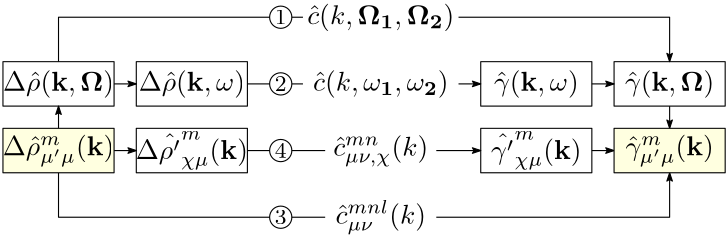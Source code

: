 <?xml version="1.0"?>
<!DOCTYPE ipe SYSTEM "ipe.dtd">
<ipe version="70107" creator="Ipe 7.1.7">
<info created="D:20160226103839" modified="D:20160819155150"/>
<ipestyle name="basic">
<symbol name="arrow/arc(spx)">
<path stroke="sym-stroke" fill="sym-stroke" pen="sym-pen">
0 0 m
-1 0.333 l
-1 -0.333 l
h
</path>
</symbol>
<symbol name="arrow/farc(spx)">
<path stroke="sym-stroke" fill="white" pen="sym-pen">
0 0 m
-1 0.333 l
-1 -0.333 l
h
</path>
</symbol>
<symbol name="arrow/ptarc(spx)">
<path stroke="sym-stroke" fill="sym-stroke" pen="sym-pen">
0 0 m
-1 0.333 l
-0.8 0 l
-1 -0.333 l
h
</path>
</symbol>
<symbol name="arrow/fptarc(spx)">
<path stroke="sym-stroke" fill="white" pen="sym-pen">
0 0 m
-1 0.333 l
-0.8 0 l
-1 -0.333 l
h
</path>
</symbol>
<symbol name="mark/circle(sx)" transformations="translations">
<path fill="sym-stroke">
0.6 0 0 0.6 0 0 e
0.4 0 0 0.4 0 0 e
</path>
</symbol>
<symbol name="mark/disk(sx)" transformations="translations">
<path fill="sym-stroke">
0.6 0 0 0.6 0 0 e
</path>
</symbol>
<symbol name="mark/fdisk(sfx)" transformations="translations">
<group>
<path fill="sym-fill">
0.5 0 0 0.5 0 0 e
</path>
<path fill="sym-stroke" fillrule="eofill">
0.6 0 0 0.6 0 0 e
0.4 0 0 0.4 0 0 e
</path>
</group>
</symbol>
<symbol name="mark/box(sx)" transformations="translations">
<path fill="sym-stroke" fillrule="eofill">
-0.6 -0.6 m
0.6 -0.6 l
0.6 0.6 l
-0.6 0.6 l
h
-0.4 -0.4 m
0.4 -0.4 l
0.4 0.4 l
-0.4 0.4 l
h
</path>
</symbol>
<symbol name="mark/square(sx)" transformations="translations">
<path fill="sym-stroke">
-0.6 -0.6 m
0.6 -0.6 l
0.6 0.6 l
-0.6 0.6 l
h
</path>
</symbol>
<symbol name="mark/fsquare(sfx)" transformations="translations">
<group>
<path fill="sym-fill">
-0.5 -0.5 m
0.5 -0.5 l
0.5 0.5 l
-0.5 0.5 l
h
</path>
<path fill="sym-stroke" fillrule="eofill">
-0.6 -0.6 m
0.6 -0.6 l
0.6 0.6 l
-0.6 0.6 l
h
-0.4 -0.4 m
0.4 -0.4 l
0.4 0.4 l
-0.4 0.4 l
h
</path>
</group>
</symbol>
<symbol name="mark/cross(sx)" transformations="translations">
<group>
<path fill="sym-stroke">
-0.43 -0.57 m
0.57 0.43 l
0.43 0.57 l
-0.57 -0.43 l
h
</path>
<path fill="sym-stroke">
-0.43 0.57 m
0.57 -0.43 l
0.43 -0.57 l
-0.57 0.43 l
h
</path>
</group>
</symbol>
<symbol name="arrow/fnormal(spx)">
<path stroke="sym-stroke" fill="white" pen="sym-pen">
0 0 m
-1 0.333 l
-1 -0.333 l
h
</path>
</symbol>
<symbol name="arrow/pointed(spx)">
<path stroke="sym-stroke" fill="sym-stroke" pen="sym-pen">
0 0 m
-1 0.333 l
-0.8 0 l
-1 -0.333 l
h
</path>
</symbol>
<symbol name="arrow/fpointed(spx)">
<path stroke="sym-stroke" fill="white" pen="sym-pen">
0 0 m
-1 0.333 l
-0.8 0 l
-1 -0.333 l
h
</path>
</symbol>
<symbol name="arrow/linear(spx)">
<path stroke="sym-stroke" pen="sym-pen">
-1 0.333 m
0 0 l
-1 -0.333 l
</path>
</symbol>
<symbol name="arrow/fdouble(spx)">
<path stroke="sym-stroke" fill="white" pen="sym-pen">
0 0 m
-1 0.333 l
-1 -0.333 l
h
-1 0 m
-2 0.333 l
-2 -0.333 l
h
</path>
</symbol>
<symbol name="arrow/double(spx)">
<path stroke="sym-stroke" fill="sym-stroke" pen="sym-pen">
0 0 m
-1 0.333 l
-1 -0.333 l
h
-1 0 m
-2 0.333 l
-2 -0.333 l
h
</path>
</symbol>
<pen name="heavier" value="0.8"/>
<pen name="fat" value="1.2"/>
<pen name="ultrafat" value="2"/>
<symbolsize name="large" value="5"/>
<symbolsize name="small" value="2"/>
<symbolsize name="tiny" value="1.1"/>
<arrowsize name="large" value="10"/>
<arrowsize name="small" value="5"/>
<arrowsize name="tiny" value="3"/>
<color name="red" value="1 0 0"/>
<color name="green" value="0 1 0"/>
<color name="blue" value="0 0 1"/>
<color name="yellow" value="1 1 0"/>
<color name="orange" value="1 0.647 0"/>
<color name="gold" value="1 0.843 0"/>
<color name="purple" value="0.627 0.125 0.941"/>
<color name="gray" value="0.745"/>
<color name="brown" value="0.647 0.165 0.165"/>
<color name="navy" value="0 0 0.502"/>
<color name="pink" value="1 0.753 0.796"/>
<color name="seagreen" value="0.18 0.545 0.341"/>
<color name="turquoise" value="0.251 0.878 0.816"/>
<color name="violet" value="0.933 0.51 0.933"/>
<color name="darkblue" value="0 0 0.545"/>
<color name="darkcyan" value="0 0.545 0.545"/>
<color name="darkgray" value="0.663"/>
<color name="darkgreen" value="0 0.392 0"/>
<color name="darkmagenta" value="0.545 0 0.545"/>
<color name="darkorange" value="1 0.549 0"/>
<color name="darkred" value="0.545 0 0"/>
<color name="lightblue" value="0.678 0.847 0.902"/>
<color name="lightcyan" value="0.878 1 1"/>
<color name="lightgray" value="0.827"/>
<color name="lightgreen" value="0.565 0.933 0.565"/>
<color name="lightyellow" value="1 1 0.878"/>
<dashstyle name="dashed" value="[4] 0"/>
<dashstyle name="dotted" value="[1 3] 0"/>
<dashstyle name="dash dotted" value="[4 2 1 2] 0"/>
<dashstyle name="dash dot dotted" value="[4 2 1 2 1 2] 0"/>
<textsize name="large" value="\large"/>
<textsize name="Large" value="\Large"/>
<textsize name="LARGE" value="\LARGE"/>
<textsize name="huge" value="\huge"/>
<textsize name="Huge" value="\Huge"/>
<textsize name="small" value="\small"/>
<textsize name="footnote" value="\footnotesize"/>
<textsize name="tiny" value="\tiny"/>
<textstyle name="center" begin="\begin{center}" end="\end{center}"/>
<textstyle name="itemize" begin="\begin{itemize}" end="\end{itemize}"/>
<textstyle name="item" begin="\begin{itemize}\item{}" end="\end{itemize}"/>
<gridsize name="4 pts" value="4"/>
<gridsize name="8 pts (~3 mm)" value="8"/>
<gridsize name="16 pts (~6 mm)" value="16"/>
<gridsize name="32 pts (~12 mm)" value="32"/>
<gridsize name="10 pts (~3.5 mm)" value="10"/>
<gridsize name="20 pts (~7 mm)" value="20"/>
<gridsize name="14 pts (~5 mm)" value="14"/>
<gridsize name="28 pts (~10 mm)" value="28"/>
<gridsize name="56 pts (~20 mm)" value="56"/>
<anglesize name="90 deg" value="90"/>
<anglesize name="60 deg" value="60"/>
<anglesize name="45 deg" value="45"/>
<anglesize name="30 deg" value="30"/>
<anglesize name="22.5 deg" value="22.5"/>
<tiling name="falling" angle="-60" step="4" width="1"/>
<tiling name="rising" angle="30" step="4" width="1"/>
</ipestyle>
<page>
<layer name="alpha"/>
<view layers="alpha" active="alpha"/>
<path layer="alpha" matrix="0.333333 0 0 1 101.333 0" stroke="black" arrow="pointed/tiny">
152 632 m
176 632 l
</path>
<path matrix="3.5 0 0 1 -556 0" stroke="black" arrow="pointed/tiny">
216 632 m
240 632 l
</path>
<path matrix="0.333333 0 0 1 230.667 0" stroke="black" arrow="pointed/tiny">
280 632 m
304 632 l
</path>
<path matrix="0.333333 0 0 1 101.333 16" stroke="black" arrow="pointed/tiny">
152 592 m
176 592 l
</path>
<path matrix="3.5 0 0 1 -556 16" stroke="black" arrow="pointed/tiny">
216 592 m
240 592 l
</path>
<path matrix="0.333333 0 0 1 230.667 16" stroke="black" arrow="pointed/tiny">
280 592 m
304 592 l
</path>
<path matrix="1 0 0 -0.333333 0 824" stroke="black" arrow="pointed/tiny">
132 624 m
132 600 l
</path>
<path matrix="1 0 0 -0.333333 28 824" stroke="black" arrow="pointed/tiny">
324 600 m
324 624 l
</path>
<path matrix="1.14583 0 0 2 -19.25 -640" stroke="black" arrow="pointed/tiny">
132 640 m
132 648 l
324 648 l
324 640 l
</path>
<path matrix="1.14583 0 0 2 -19.25 -568" stroke="black" arrow="pointed/tiny">
132 584 m
132 576 l
324 576 l
324 584 l
</path>
<path matrix="1 0 0 1 120 -112" stroke="black" fill="white">
4 0 0 4 92 744 e
</path>
<text matrix="1 0 0 1 124 -112" transformations="translations" pos="88 744" stroke="black" type="label" width="4.234" height="5.136" depth="0" halign="center" valign="center" size="footnote">2</text>
<path matrix="1 0 0 1 120 -136" stroke="black" fill="white">
4 0 0 4 92 744 e
</path>
<text matrix="1 0 0 1 124 -136" transformations="translations" pos="88 744" stroke="black" type="label" width="4.234" height="5.136" depth="0" halign="center" valign="center" size="footnote">4</text>
<path matrix="1 0 0 1 120 -88" stroke="black" fill="white">
4 0 0 4 92 744 e
</path>
<text matrix="1 0 0 1 124 -88" transformations="translations" pos="88 744" stroke="black" type="label" width="4.234" height="5.136" depth="0" halign="center" valign="center" size="footnote">1</text>
<path matrix="1 0 0 1 120 -160" stroke="black" fill="white">
4 0 0 4 92 744 e
</path>
<text matrix="1 0 0 1 124 -160" transformations="translations" pos="88 744" stroke="black" type="label" width="4.234" height="5.136" depth="0" halign="center" valign="center" size="footnote">3</text>
<text matrix="1 0 0 1 -60 -136" transformations="translations" pos="192 768" stroke="black" type="label" width="39.951" height="7.473" depth="2.49" halign="center" valign="center">$\Delta\hat{\rho}(\mathbf{k},\mathbf{\Omega})$</text>
<path matrix="1 0 0 1 -60 -104" stroke="black">
172 744 m
172 728 l
212 728 l
212 744 l
h
</path>
<path matrix="1 0 0 1 -60 -96" stroke="black" fill="lightyellow">
172 712 m
172 696 l
212 696 l
212 712 l
h
</path>
<text matrix="1 0 0 1 -60 -160" transformations="translations" pos="192 768" stroke="black" type="label" width="40.13" height="7.476" depth="4.09" halign="center" valign="center">$\Delta\hat{\rho}^m_{\mu&apos;\mu}(\mathbf{k})$</text>
<text matrix="1 0 0 1 -12 -160" transformations="translations" pos="192 768" stroke="black" type="label" width="40.364" height="9.92" depth="3.82" halign="center" valign="center">$\Delta\hat{\rho&apos;}^m_{\chi\mu}(\mathbf{k})$</text>
<path matrix="1 0 0 1 -12 -64" stroke="black">
172 680 m
172 664 l
212 664 l
212 680 l
h
</path>
<text matrix="1 0 0 1 -12 -136" transformations="translations" pos="192 768" stroke="black" type="label" width="38.235" height="7.473" depth="2.49" halign="center" valign="center">$\Delta\hat{\rho}(\mathbf{k},\mathbf{\omega})$</text>
<path matrix="1 0 0 1 52 -72" stroke="black">
108 712 m
108 696 l
148 696 l
148 712 l
h
</path>
<text matrix="1 0 0 1 112 -136" transformations="translations" pos="192 768" stroke="black" type="label" width="30.493" height="7.473" depth="2.49" halign="center" valign="center">$\hat{\gamma}(\mathbf{k},\mathbf{\omega})$</text>
<path matrix="1 0 0 1 176 -72" stroke="black">
108 712 m
108 696 l
148 696 l
148 712 l
h
</path>
<text matrix="1 0 0 1 112 -160" transformations="translations" pos="192 768" stroke="black" type="label" width="32.622" height="9.92" depth="3.82" halign="center" valign="center">$\hat{\gamma&apos;}^m_{\chi\mu}(\mathbf{k})$</text>
<path matrix="1 0 0 1 112 -64" stroke="black">
172 680 m
172 664 l
212 664 l
212 680 l
h
</path>
<path matrix="1 0 0 1 160 -96" stroke="black" fill="lightyellow">
172 712 m
172 696 l
212 696 l
212 712 l
h
</path>
<text matrix="1 0 0 1 160 -160" transformations="translations" pos="192 768" stroke="black" type="label" width="31.835" height="7.476" depth="4.09" halign="center" valign="center">$\hat{\gamma}^m_{\mu&apos;\mu}(\mathbf{k})$</text>
<text matrix="1 0 0 1 160 -136" transformations="translations" pos="192 768" stroke="black" type="label" width="32.209" height="7.473" depth="2.49" halign="center" valign="center">$\hat{\gamma}(\mathbf{k},\mathbf{\Omega})$</text>
<path matrix="1 0 0 1 160 -104" stroke="black">
172 744 m
172 728 l
212 728 l
212 744 l
h
</path>
<path matrix="1 0 0 1 4 8" fill="white">
216 654 m
216 642 l
272 642 l
272 654 l
h
</path>
<path matrix="1 0 0 1 4 0" fill="white">
216 638 m
216 626 l
272 626 l
272 638 l
h
</path>
<path matrix="0.714286 0 0 1 73.7143 16" fill="white">
216 598 m
216 586 l
272 586 l
272 598 l
h
</path>
<path matrix="0.714286 0 0 1 73.7143 8" fill="white">
216 582 m
216 570 l
272 570 l
272 582 l
h
</path>
<text matrix="1 0 0 1 52 -20" transformations="translations" pos="196 676" stroke="black" type="label" width="52.988" height="7.473" depth="2.49" halign="center" valign="center">$\hat{c}(k,\mathbf{\Omega_1},\mathbf{\Omega_2})$</text>
<text matrix="1 0 0 1 52 -44" transformations="translations" pos="196 676" stroke="black" type="label" width="48.842" height="7.473" depth="2.49" halign="center" valign="center">$\hat{c}(k,\mathbf{\omega_1},\mathbf{\omega_2})$</text>
<text matrix="1 0 0 1 52 -68" transformations="translations" pos="196 676" stroke="black" type="label" width="34.277" height="7.471" depth="3.82" halign="center" valign="center">$\hat{c}^{mn}_{\mu\nu,\chi}(k)$</text>
<text matrix="1 0 0 1 52 -92" transformations="translations" pos="196 676" stroke="black" type="label" width="32.613" height="8.457" depth="3.82" halign="center" valign="center">$\hat{c}^{mnl}_{\mu\nu}(k)$</text>
</page>
</ipe>

